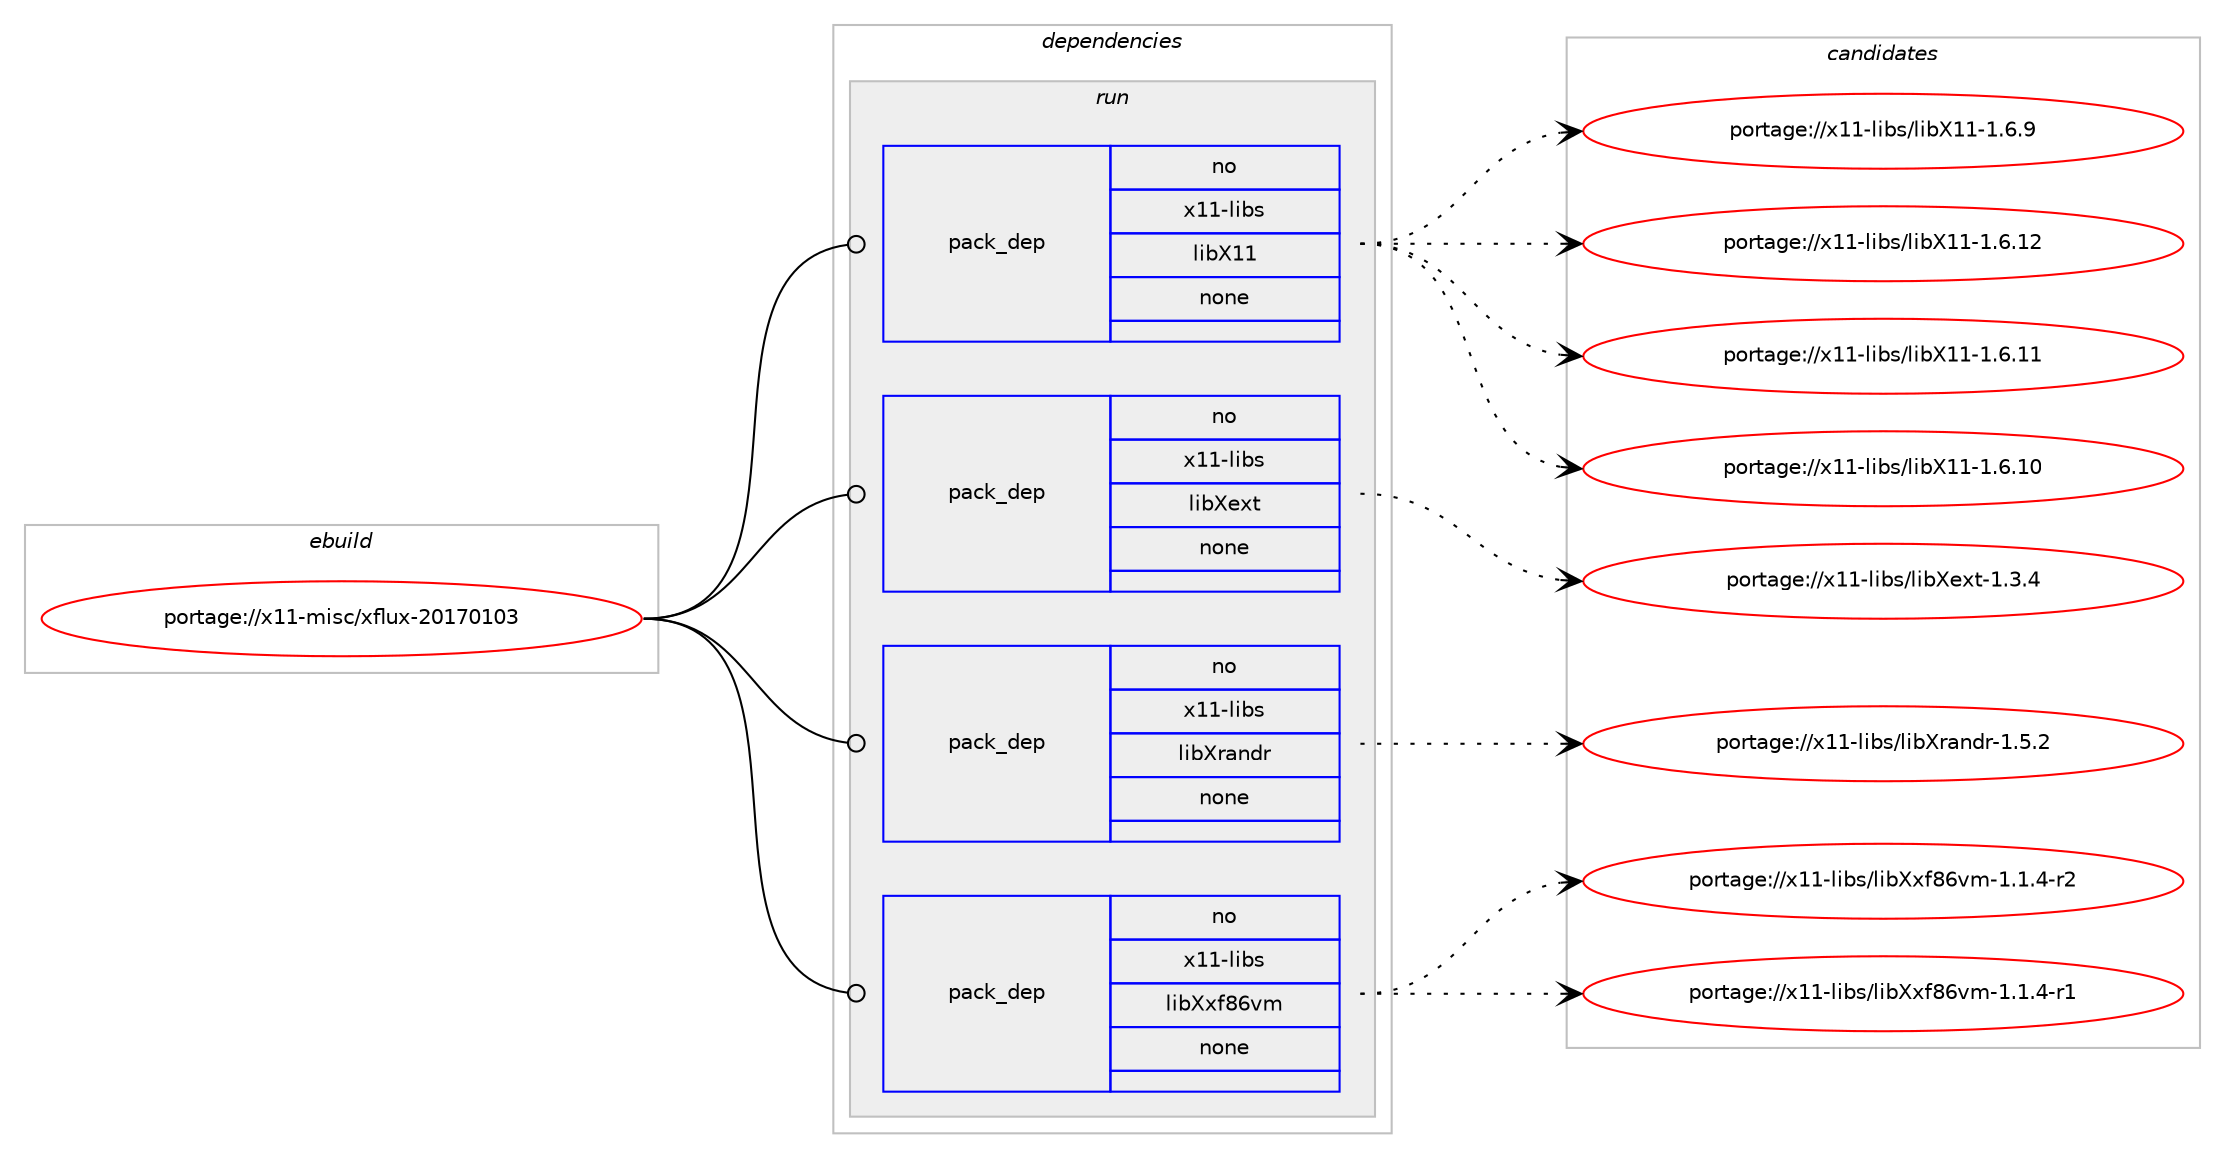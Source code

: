 digraph prolog {

# *************
# Graph options
# *************

newrank=true;
concentrate=true;
compound=true;
graph [rankdir=LR,fontname=Helvetica,fontsize=10,ranksep=1.5];#, ranksep=2.5, nodesep=0.2];
edge  [arrowhead=vee];
node  [fontname=Helvetica,fontsize=10];

# **********
# The ebuild
# **********

subgraph cluster_leftcol {
color=gray;
rank=same;
label=<<i>ebuild</i>>;
id [label="portage://x11-misc/xflux-20170103", color=red, width=4, href="../x11-misc/xflux-20170103.svg"];
}

# ****************
# The dependencies
# ****************

subgraph cluster_midcol {
color=gray;
label=<<i>dependencies</i>>;
subgraph cluster_compile {
fillcolor="#eeeeee";
style=filled;
label=<<i>compile</i>>;
}
subgraph cluster_compileandrun {
fillcolor="#eeeeee";
style=filled;
label=<<i>compile and run</i>>;
}
subgraph cluster_run {
fillcolor="#eeeeee";
style=filled;
label=<<i>run</i>>;
subgraph pack1006 {
dependency1129 [label=<<TABLE BORDER="0" CELLBORDER="1" CELLSPACING="0" CELLPADDING="4" WIDTH="220"><TR><TD ROWSPAN="6" CELLPADDING="30">pack_dep</TD></TR><TR><TD WIDTH="110">no</TD></TR><TR><TD>x11-libs</TD></TR><TR><TD>libX11</TD></TR><TR><TD>none</TD></TR><TR><TD></TD></TR></TABLE>>, shape=none, color=blue];
}
id:e -> dependency1129:w [weight=20,style="solid",arrowhead="odot"];
subgraph pack1007 {
dependency1130 [label=<<TABLE BORDER="0" CELLBORDER="1" CELLSPACING="0" CELLPADDING="4" WIDTH="220"><TR><TD ROWSPAN="6" CELLPADDING="30">pack_dep</TD></TR><TR><TD WIDTH="110">no</TD></TR><TR><TD>x11-libs</TD></TR><TR><TD>libXext</TD></TR><TR><TD>none</TD></TR><TR><TD></TD></TR></TABLE>>, shape=none, color=blue];
}
id:e -> dependency1130:w [weight=20,style="solid",arrowhead="odot"];
subgraph pack1008 {
dependency1131 [label=<<TABLE BORDER="0" CELLBORDER="1" CELLSPACING="0" CELLPADDING="4" WIDTH="220"><TR><TD ROWSPAN="6" CELLPADDING="30">pack_dep</TD></TR><TR><TD WIDTH="110">no</TD></TR><TR><TD>x11-libs</TD></TR><TR><TD>libXrandr</TD></TR><TR><TD>none</TD></TR><TR><TD></TD></TR></TABLE>>, shape=none, color=blue];
}
id:e -> dependency1131:w [weight=20,style="solid",arrowhead="odot"];
subgraph pack1009 {
dependency1132 [label=<<TABLE BORDER="0" CELLBORDER="1" CELLSPACING="0" CELLPADDING="4" WIDTH="220"><TR><TD ROWSPAN="6" CELLPADDING="30">pack_dep</TD></TR><TR><TD WIDTH="110">no</TD></TR><TR><TD>x11-libs</TD></TR><TR><TD>libXxf86vm</TD></TR><TR><TD>none</TD></TR><TR><TD></TD></TR></TABLE>>, shape=none, color=blue];
}
id:e -> dependency1132:w [weight=20,style="solid",arrowhead="odot"];
}
}

# **************
# The candidates
# **************

subgraph cluster_choices {
rank=same;
color=gray;
label=<<i>candidates</i>>;

subgraph choice1006 {
color=black;
nodesep=1;
choice120494945108105981154710810598884949454946544657 [label="portage://x11-libs/libX11-1.6.9", color=red, width=4,href="../x11-libs/libX11-1.6.9.svg"];
choice12049494510810598115471081059888494945494654464950 [label="portage://x11-libs/libX11-1.6.12", color=red, width=4,href="../x11-libs/libX11-1.6.12.svg"];
choice12049494510810598115471081059888494945494654464949 [label="portage://x11-libs/libX11-1.6.11", color=red, width=4,href="../x11-libs/libX11-1.6.11.svg"];
choice12049494510810598115471081059888494945494654464948 [label="portage://x11-libs/libX11-1.6.10", color=red, width=4,href="../x11-libs/libX11-1.6.10.svg"];
dependency1129:e -> choice120494945108105981154710810598884949454946544657:w [style=dotted,weight="100"];
dependency1129:e -> choice12049494510810598115471081059888494945494654464950:w [style=dotted,weight="100"];
dependency1129:e -> choice12049494510810598115471081059888494945494654464949:w [style=dotted,weight="100"];
dependency1129:e -> choice12049494510810598115471081059888494945494654464948:w [style=dotted,weight="100"];
}
subgraph choice1007 {
color=black;
nodesep=1;
choice12049494510810598115471081059888101120116454946514652 [label="portage://x11-libs/libXext-1.3.4", color=red, width=4,href="../x11-libs/libXext-1.3.4.svg"];
dependency1130:e -> choice12049494510810598115471081059888101120116454946514652:w [style=dotted,weight="100"];
}
subgraph choice1008 {
color=black;
nodesep=1;
choice1204949451081059811547108105988811497110100114454946534650 [label="portage://x11-libs/libXrandr-1.5.2", color=red, width=4,href="../x11-libs/libXrandr-1.5.2.svg"];
dependency1131:e -> choice1204949451081059811547108105988811497110100114454946534650:w [style=dotted,weight="100"];
}
subgraph choice1009 {
color=black;
nodesep=1;
choice1204949451081059811547108105988812010256541181094549464946524511450 [label="portage://x11-libs/libXxf86vm-1.1.4-r2", color=red, width=4,href="../x11-libs/libXxf86vm-1.1.4-r2.svg"];
choice1204949451081059811547108105988812010256541181094549464946524511449 [label="portage://x11-libs/libXxf86vm-1.1.4-r1", color=red, width=4,href="../x11-libs/libXxf86vm-1.1.4-r1.svg"];
dependency1132:e -> choice1204949451081059811547108105988812010256541181094549464946524511450:w [style=dotted,weight="100"];
dependency1132:e -> choice1204949451081059811547108105988812010256541181094549464946524511449:w [style=dotted,weight="100"];
}
}

}
